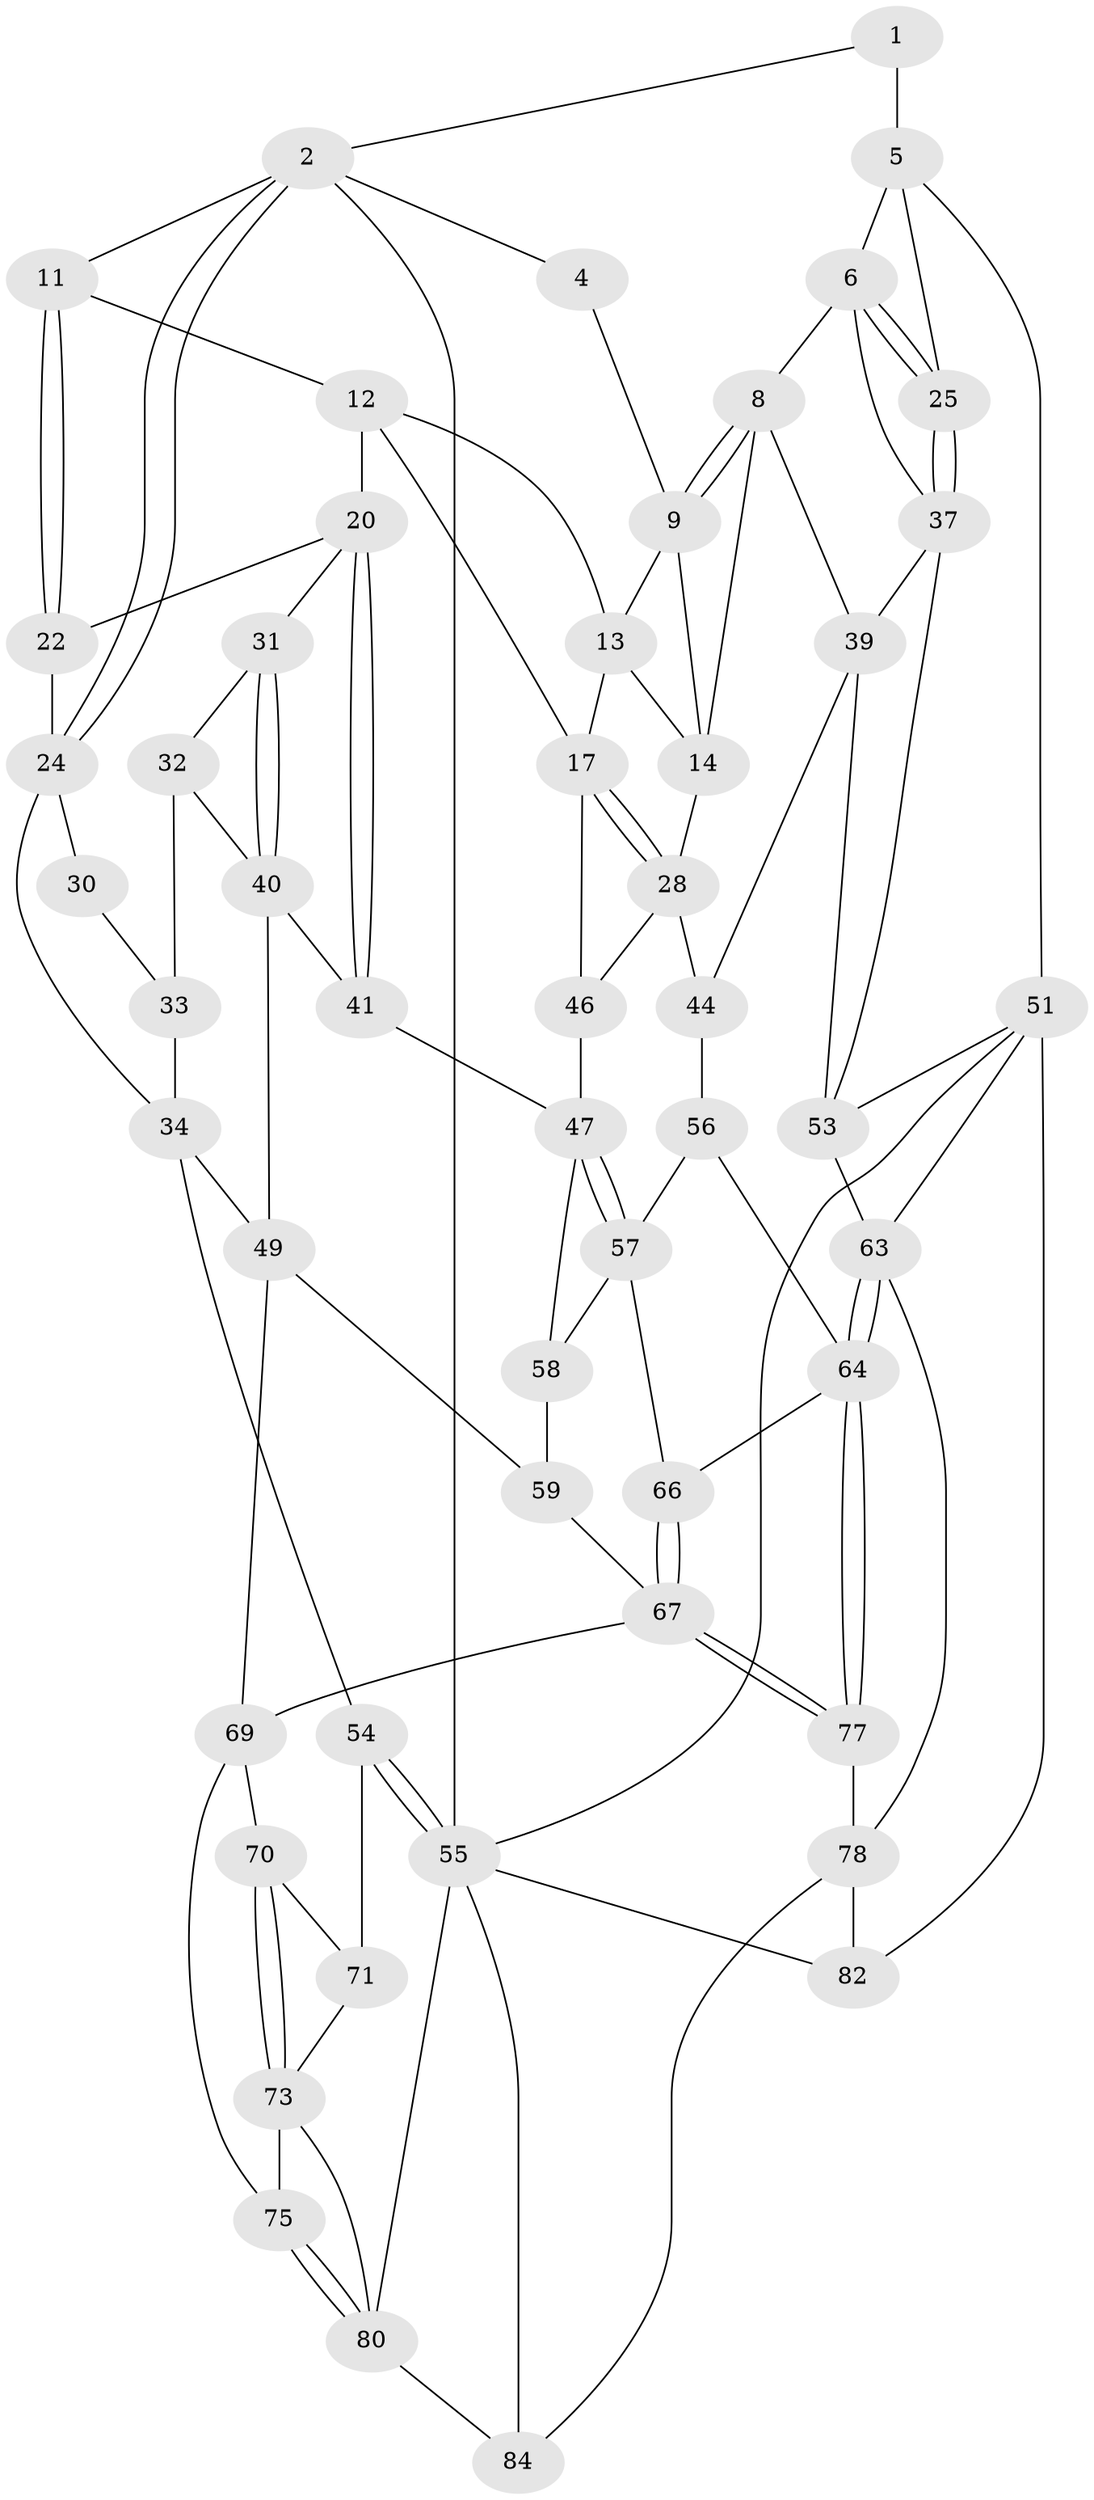 // original degree distribution, {3: 0.03571428571428571, 6: 0.27380952380952384, 5: 0.39285714285714285, 4: 0.2976190476190476}
// Generated by graph-tools (version 1.1) at 2025/42/03/06/25 10:42:35]
// undirected, 52 vertices, 109 edges
graph export_dot {
graph [start="1"]
  node [color=gray90,style=filled];
  1 [pos="+0.770235301600341+0"];
  2 [pos="+0+0",super="+3"];
  4 [pos="+0.4932149224413884+0"];
  5 [pos="+0.8186289519596767+0",super="+16"];
  6 [pos="+0.8306804634651587+0.07067292309701802",super="+7"];
  8 [pos="+0.8001234489941048+0.18823356494883528",super="+27"];
  9 [pos="+0.5940644881438384+0.0485946828706411",super="+10"];
  11 [pos="+0.17819668882719605+0.09392035813548888"];
  12 [pos="+0.3731764290816083+0.058103149971248255",super="+19"];
  13 [pos="+0.4304960924900091+0",super="+15"];
  14 [pos="+0.6070826214974461+0.2041183395801047",super="+26"];
  17 [pos="+0.455889986746321+0.28257947274915113",super="+18"];
  20 [pos="+0.3004550877628702+0.3016125617738328",super="+21"];
  22 [pos="+0.17171853788130884+0.2157378047927604",super="+23"];
  24 [pos="+0+0",super="+29"];
  25 [pos="+1+0.13172932259460893"];
  28 [pos="+0.6241263666143101+0.4414709619126588",super="+45"];
  30 [pos="+0.04530592540890013+0.22648562520005822"];
  31 [pos="+0.16359863727896112+0.28450576294393065"];
  32 [pos="+0.04947508666211033+0.30608293603879305",super="+36"];
  33 [pos="+0.039604438866249946+0.3015928703169294",super="+35"];
  34 [pos="+0+0.3333736861766752",super="+50"];
  37 [pos="+1+0.15887032882780786",super="+38"];
  39 [pos="+1+0.42375512842413815",super="+43"];
  40 [pos="+0.09058083130159879+0.4073986766688332",super="+42"];
  41 [pos="+0.2355909254010541+0.4926073590278292"];
  44 [pos="+0.6125094221661214+0.5411492607154685"];
  46 [pos="+0.39923494189315656+0.39239819040261065"];
  47 [pos="+0.3863370441610881+0.5276074145924438",super="+48"];
  49 [pos="+0.07366666130658955+0.5380741591396702",super="+60"];
  51 [pos="+1+0.8264721554688221",super="+52"];
  53 [pos="+1+0.6903859893562758",super="+62"];
  54 [pos="+0+0.6365645437412791"];
  55 [pos="+0+1",super="+83"];
  56 [pos="+0.6033144410114079+0.5499436925549649"];
  57 [pos="+0.48210145501422796+0.5997782765220226",super="+61"];
  58 [pos="+0.26369920052051316+0.6617176187878819"];
  59 [pos="+0.20136082840347716+0.7084716745518471"];
  63 [pos="+0.8212998753661697+0.7202924958911223",super="+76"];
  64 [pos="+0.6338697866831987+0.8083870279493635",super="+65"];
  66 [pos="+0.41947567293162435+0.7414527861647338"];
  67 [pos="+0.40058513137363894+0.863831840286842",super="+68"];
  69 [pos="+0.15719287991511463+0.7367708138911107",super="+72"];
  70 [pos="+0.15305942078341428+0.7408333154775641"];
  71 [pos="+0+0.7154414667901507"];
  73 [pos="+0.146094709523458+0.7742427610217293",super="+74"];
  75 [pos="+0.29928185456845025+0.8956648610589112"];
  77 [pos="+0.5978207677988492+1"];
  78 [pos="+0.8449804721453696+0.8585807051247045",super="+79"];
  80 [pos="+0.08692996129283304+1",super="+81"];
  82 [pos="+0.928821519807558+0.905308677663887"];
  84 [pos="+0.6116915397297796+1"];
  1 -- 2;
  1 -- 5 [weight=2];
  2 -- 24;
  2 -- 24;
  2 -- 55;
  2 -- 11;
  2 -- 4;
  4 -- 9;
  5 -- 6;
  5 -- 51;
  5 -- 25;
  6 -- 25;
  6 -- 25;
  6 -- 8;
  6 -- 37;
  8 -- 9;
  8 -- 9;
  8 -- 39;
  8 -- 14;
  9 -- 14;
  9 -- 13;
  11 -- 12;
  11 -- 22;
  11 -- 22;
  12 -- 13;
  12 -- 20;
  12 -- 17;
  13 -- 17;
  13 -- 14;
  14 -- 28;
  17 -- 28;
  17 -- 28;
  17 -- 46;
  20 -- 41;
  20 -- 41;
  20 -- 22;
  20 -- 31;
  22 -- 24;
  24 -- 34;
  24 -- 30;
  25 -- 37;
  25 -- 37;
  28 -- 44;
  28 -- 46;
  30 -- 33;
  31 -- 32;
  31 -- 40;
  31 -- 40;
  32 -- 33 [weight=2];
  32 -- 40;
  33 -- 34;
  34 -- 49;
  34 -- 54;
  37 -- 53;
  37 -- 39;
  39 -- 44;
  39 -- 53;
  40 -- 41;
  40 -- 49;
  41 -- 47;
  44 -- 56;
  46 -- 47;
  47 -- 57;
  47 -- 57;
  47 -- 58;
  49 -- 59;
  49 -- 69;
  51 -- 82;
  51 -- 55;
  51 -- 53;
  51 -- 63;
  53 -- 63;
  54 -- 55;
  54 -- 55;
  54 -- 71;
  55 -- 80;
  55 -- 82;
  55 -- 84;
  56 -- 57;
  56 -- 64;
  57 -- 58;
  57 -- 66;
  58 -- 59;
  59 -- 67;
  63 -- 64;
  63 -- 64;
  63 -- 78;
  64 -- 77;
  64 -- 77;
  64 -- 66;
  66 -- 67;
  66 -- 67;
  67 -- 77;
  67 -- 77;
  67 -- 69;
  69 -- 70;
  69 -- 75;
  70 -- 71;
  70 -- 73;
  70 -- 73;
  71 -- 73;
  73 -- 75;
  73 -- 80;
  75 -- 80;
  75 -- 80;
  77 -- 78;
  78 -- 82;
  78 -- 84;
  80 -- 84;
}
